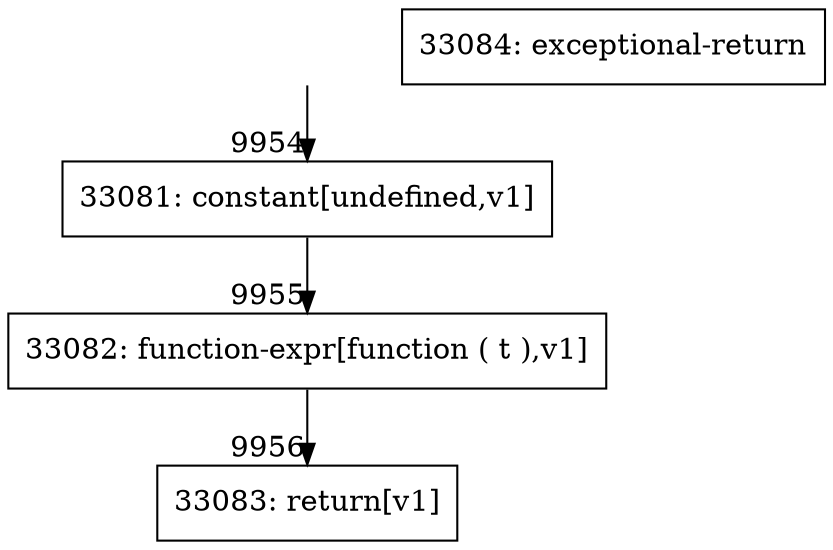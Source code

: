digraph {
rankdir="TD"
BB_entry910[shape=none,label=""];
BB_entry910 -> BB9954 [tailport=s, headport=n, headlabel="    9954"]
BB9954 [shape=record label="{33081: constant[undefined,v1]}" ] 
BB9954 -> BB9955 [tailport=s, headport=n, headlabel="      9955"]
BB9955 [shape=record label="{33082: function-expr[function ( t ),v1]}" ] 
BB9955 -> BB9956 [tailport=s, headport=n, headlabel="      9956"]
BB9956 [shape=record label="{33083: return[v1]}" ] 
BB9957 [shape=record label="{33084: exceptional-return}" ] 
//#$~ 5844
}
